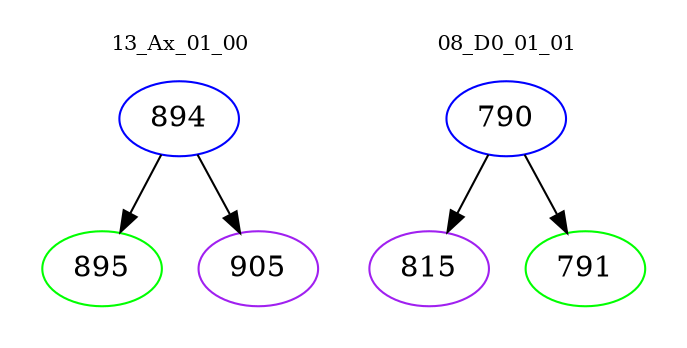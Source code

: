 digraph{
subgraph cluster_0 {
color = white
label = "13_Ax_01_00";
fontsize=10;
T0_894 [label="894", color="blue"]
T0_894 -> T0_895 [color="black"]
T0_895 [label="895", color="green"]
T0_894 -> T0_905 [color="black"]
T0_905 [label="905", color="purple"]
}
subgraph cluster_1 {
color = white
label = "08_D0_01_01";
fontsize=10;
T1_790 [label="790", color="blue"]
T1_790 -> T1_815 [color="black"]
T1_815 [label="815", color="purple"]
T1_790 -> T1_791 [color="black"]
T1_791 [label="791", color="green"]
}
}
